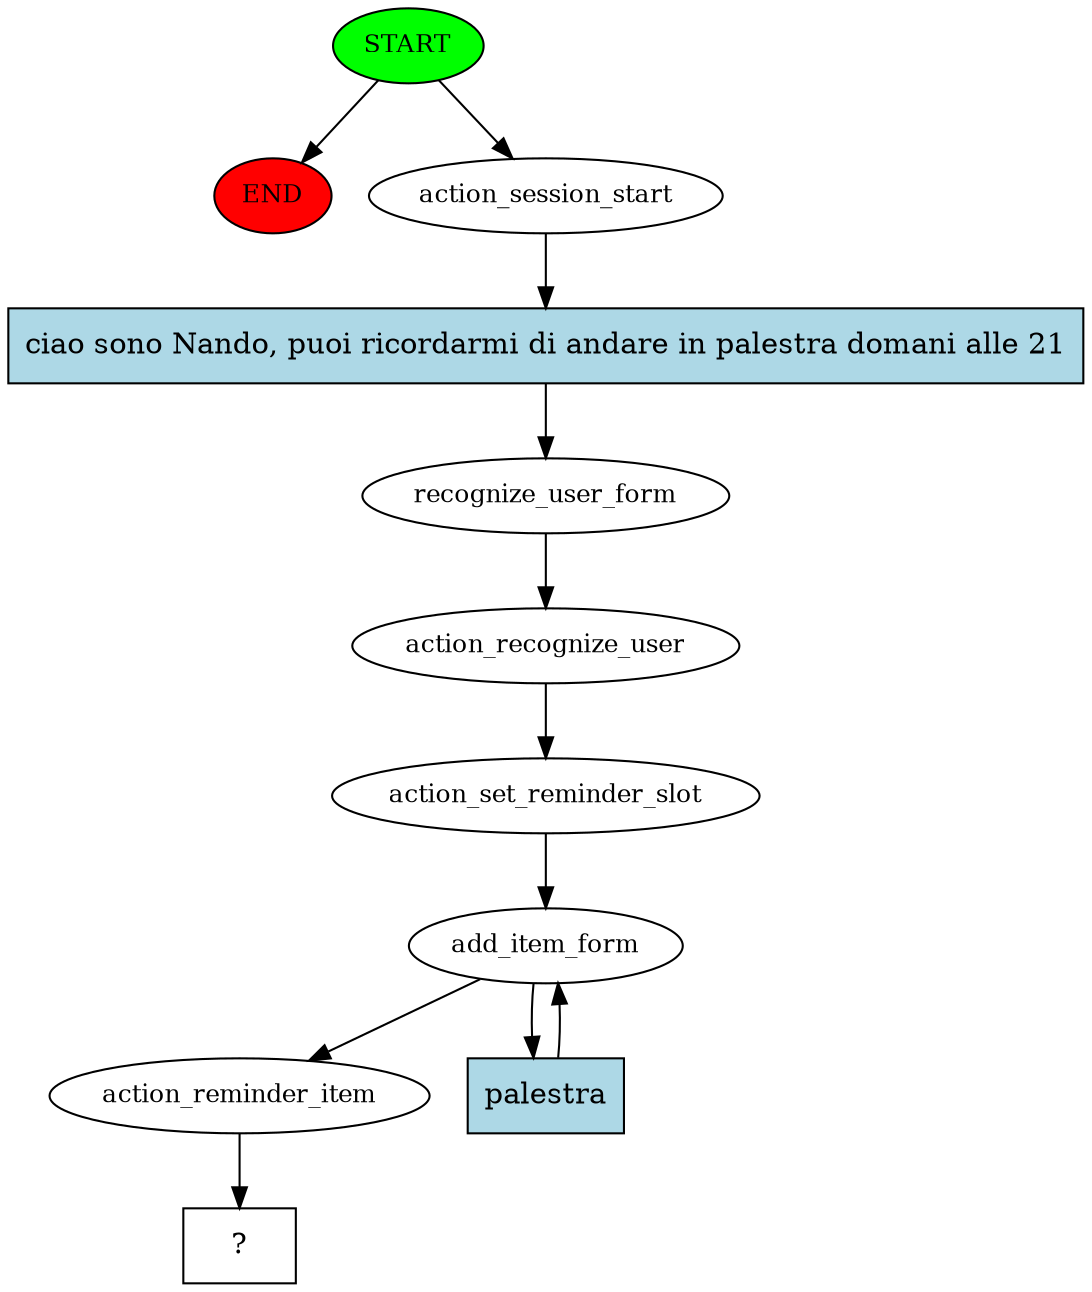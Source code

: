 digraph  {
0 [class="start active", fillcolor=green, fontsize=12, label=START, style=filled];
"-1" [class=end, fillcolor=red, fontsize=12, label=END, style=filled];
1 [class=active, fontsize=12, label=action_session_start];
2 [class=active, fontsize=12, label=recognize_user_form];
3 [class=active, fontsize=12, label=action_recognize_user];
4 [class=active, fontsize=12, label=action_set_reminder_slot];
5 [class=active, fontsize=12, label=add_item_form];
7 [class=active, fontsize=12, label=action_reminder_item];
8 [class="intent dashed active", label="  ?  ", shape=rect];
9 [class="intent active", fillcolor=lightblue, label="ciao sono Nando, puoi ricordarmi di andare in palestra domani alle 21", shape=rect, style=filled];
10 [class="intent active", fillcolor=lightblue, label=palestra, shape=rect, style=filled];
0 -> "-1"  [class="", key=NONE, label=""];
0 -> 1  [class=active, key=NONE, label=""];
1 -> 9  [class=active, key=0];
2 -> 3  [class=active, key=NONE, label=""];
3 -> 4  [class=active, key=NONE, label=""];
4 -> 5  [class=active, key=NONE, label=""];
5 -> 7  [class=active, key=NONE, label=""];
5 -> 10  [class=active, key=0];
7 -> 8  [class=active, key=NONE, label=""];
9 -> 2  [class=active, key=0];
10 -> 5  [class=active, key=0];
}
